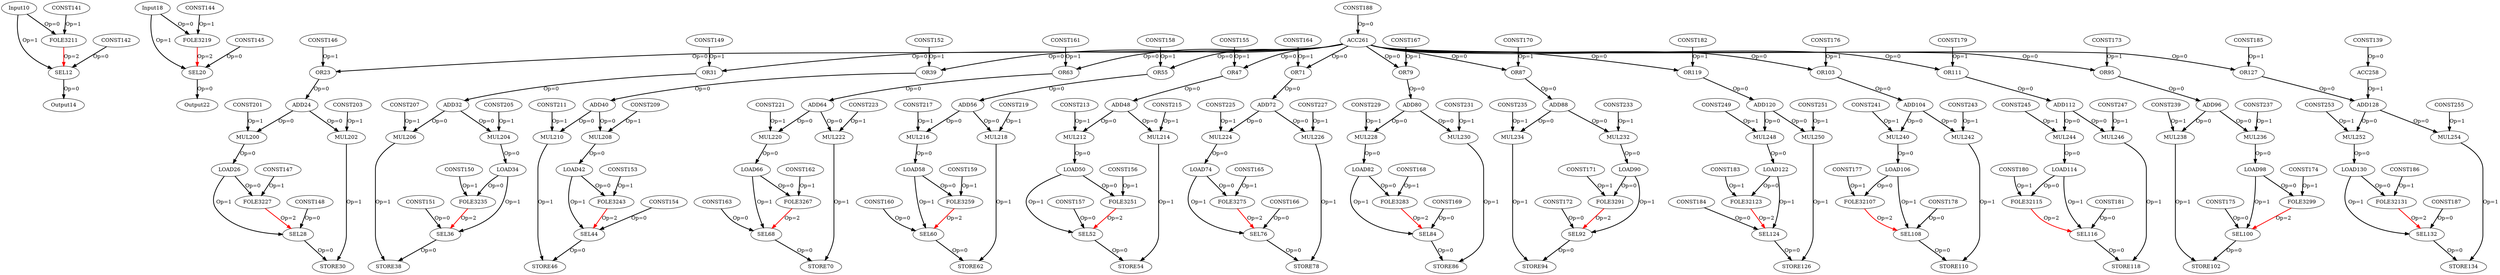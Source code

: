 Digraph G {
Input10[opcode=Input, ref_name="arg", size="7108", offset="0, 0", pattern="64, 7, 64, 16"];
FOLE3211[opcode=FOLE32];
SEL12[opcode=SEL];
Output14[opcode=Output, ref_name="arg1", size="7108", offset="0, 0", pattern="64, 7, 64, 16"];
Input18[opcode=Input, ref_name="arg", size="7108", offset="0, 4", pattern="64, 7, 64, 16"];
FOLE3219[opcode=FOLE32];
SEL20[opcode=SEL];
Output22[opcode=Output, ref_name="arg1", size="7112", offset="0, 4", pattern="64, 7, 64, 16"];
OR23[opcode=OR];
ADD24[opcode=ADD];
LOAD26[opcode=LOAD, ref_name="arg", size="7108", offset="0, 0", cycles="112"];
FOLE3227[opcode=FOLE32];
SEL28[opcode=SEL];
STORE30[opcode=STORE, ref_name="arg1", size="4", offset="0, 0", cycles="112"];
OR31[opcode=OR];
ADD32[opcode=ADD];
LOAD34[opcode=LOAD, ref_name="arg", size="7108", offset="0, 0", cycles="112"];
FOLE3235[opcode=FOLE32];
SEL36[opcode=SEL];
STORE38[opcode=STORE, ref_name="arg1", size="4", offset="0, 0", cycles="112"];
OR39[opcode=OR];
ADD40[opcode=ADD];
LOAD42[opcode=LOAD, ref_name="arg", size="7108", offset="0, 0", cycles="112"];
FOLE3243[opcode=FOLE32];
SEL44[opcode=SEL];
STORE46[opcode=STORE, ref_name="arg1", size="4", offset="0, 0", cycles="112"];
OR47[opcode=OR];
ADD48[opcode=ADD];
LOAD50[opcode=LOAD, ref_name="arg", size="7108", offset="0, 0", cycles="112"];
FOLE3251[opcode=FOLE32];
SEL52[opcode=SEL];
STORE54[opcode=STORE, ref_name="arg1", size="4", offset="0, 0", cycles="112"];
OR55[opcode=OR];
ADD56[opcode=ADD];
LOAD58[opcode=LOAD, ref_name="arg", size="7108", offset="0, 0", cycles="112"];
FOLE3259[opcode=FOLE32];
SEL60[opcode=SEL];
STORE62[opcode=STORE, ref_name="arg1", size="4", offset="0, 0", cycles="112"];
OR63[opcode=OR];
ADD64[opcode=ADD];
LOAD66[opcode=LOAD, ref_name="arg", size="7108", offset="0, 0", cycles="112"];
FOLE3267[opcode=FOLE32];
SEL68[opcode=SEL];
STORE70[opcode=STORE, ref_name="arg1", size="4", offset="0, 0", cycles="112"];
OR71[opcode=OR];
ADD72[opcode=ADD];
LOAD74[opcode=LOAD, ref_name="arg", size="7108", offset="0, 0", cycles="112"];
FOLE3275[opcode=FOLE32];
SEL76[opcode=SEL];
STORE78[opcode=STORE, ref_name="arg1", size="4", offset="0, 0", cycles="112"];
OR79[opcode=OR];
ADD80[opcode=ADD];
LOAD82[opcode=LOAD, ref_name="arg", size="7108", offset="0, 0", cycles="112"];
FOLE3283[opcode=FOLE32];
SEL84[opcode=SEL];
STORE86[opcode=STORE, ref_name="arg1", size="4", offset="0, 0", cycles="112"];
OR87[opcode=OR];
ADD88[opcode=ADD];
LOAD90[opcode=LOAD, ref_name="arg", size="7108", offset="0, 0", cycles="112"];
FOLE3291[opcode=FOLE32];
SEL92[opcode=SEL];
STORE94[opcode=STORE, ref_name="arg1", size="4", offset="0, 0", cycles="112"];
OR95[opcode=OR];
ADD96[opcode=ADD];
LOAD98[opcode=LOAD, ref_name="arg", size="7108", offset="0, 0", cycles="112"];
FOLE3299[opcode=FOLE32];
SEL100[opcode=SEL];
STORE102[opcode=STORE, ref_name="arg1", size="4", offset="0, 0", cycles="112"];
OR103[opcode=OR];
ADD104[opcode=ADD];
LOAD106[opcode=LOAD, ref_name="arg", size="7108", offset="0, 0", cycles="112"];
FOLE32107[opcode=FOLE32];
SEL108[opcode=SEL];
STORE110[opcode=STORE, ref_name="arg1", size="4", offset="0, 0", cycles="112"];
OR111[opcode=OR];
ADD112[opcode=ADD];
LOAD114[opcode=LOAD, ref_name="arg", size="7108", offset="0, 0", cycles="112"];
FOLE32115[opcode=FOLE32];
SEL116[opcode=SEL];
STORE118[opcode=STORE, ref_name="arg1", size="4", offset="0, 0", cycles="112"];
OR119[opcode=OR];
ADD120[opcode=ADD];
LOAD122[opcode=LOAD, ref_name="arg", size="7108", offset="0, 0", cycles="112"];
FOLE32123[opcode=FOLE32];
SEL124[opcode=SEL];
STORE126[opcode=STORE, ref_name="arg1", size="4", offset="0, 0", cycles="112"];
OR127[opcode=OR];
ADD128[opcode=ADD];
LOAD130[opcode=LOAD, ref_name="arg", size="7108", offset="0, 0", cycles="112"];
FOLE32131[opcode=FOLE32];
SEL132[opcode=SEL];
STORE134[opcode=STORE, ref_name="arg1", size="4", offset="0, 0", cycles="112"];
CONST139[opcode=CONST, value=112];
CONST141[opcode=CONST, value=0];
CONST142[opcode=CONST, value=0];
CONST144[opcode=CONST, value=0];
CONST145[opcode=CONST, value=0];
CONST146[opcode=CONST, value=2];
CONST147[opcode=CONST, value=0];
CONST148[opcode=CONST, value=0];
CONST149[opcode=CONST, value=3];
CONST150[opcode=CONST, value=0];
CONST151[opcode=CONST, value=0];
CONST152[opcode=CONST, value=4];
CONST153[opcode=CONST, value=0];
CONST154[opcode=CONST, value=0];
CONST155[opcode=CONST, value=5];
CONST156[opcode=CONST, value=0];
CONST157[opcode=CONST, value=0];
CONST158[opcode=CONST, value=6];
CONST159[opcode=CONST, value=0];
CONST160[opcode=CONST, value=0];
CONST161[opcode=CONST, value=7];
CONST162[opcode=CONST, value=0];
CONST163[opcode=CONST, value=0];
CONST164[opcode=CONST, value=8];
CONST165[opcode=CONST, value=0];
CONST166[opcode=CONST, value=0];
CONST167[opcode=CONST, value=9];
CONST168[opcode=CONST, value=0];
CONST169[opcode=CONST, value=0];
CONST170[opcode=CONST, value=10];
CONST171[opcode=CONST, value=0];
CONST172[opcode=CONST, value=0];
CONST173[opcode=CONST, value=11];
CONST174[opcode=CONST, value=0];
CONST175[opcode=CONST, value=0];
CONST176[opcode=CONST, value=12];
CONST177[opcode=CONST, value=0];
CONST178[opcode=CONST, value=0];
CONST179[opcode=CONST, value=13];
CONST180[opcode=CONST, value=0];
CONST181[opcode=CONST, value=0];
CONST182[opcode=CONST, value=14];
CONST183[opcode=CONST, value=0];
CONST184[opcode=CONST, value=0];
CONST185[opcode=CONST, value=15];
CONST186[opcode=CONST, value=0];
CONST187[opcode=CONST, value=0];
CONST188[opcode=CONST, value=16];
MUL200[opcode=MUL];
CONST201[opcode=CONST, value=4];
MUL202[opcode=MUL];
CONST203[opcode=CONST, value=4];
MUL204[opcode=MUL];
CONST205[opcode=CONST, value=4];
MUL206[opcode=MUL];
CONST207[opcode=CONST, value=4];
MUL208[opcode=MUL];
CONST209[opcode=CONST, value=4];
MUL210[opcode=MUL];
CONST211[opcode=CONST, value=4];
MUL212[opcode=MUL];
CONST213[opcode=CONST, value=4];
MUL214[opcode=MUL];
CONST215[opcode=CONST, value=4];
MUL216[opcode=MUL];
CONST217[opcode=CONST, value=4];
MUL218[opcode=MUL];
CONST219[opcode=CONST, value=4];
MUL220[opcode=MUL];
CONST221[opcode=CONST, value=4];
MUL222[opcode=MUL];
CONST223[opcode=CONST, value=4];
MUL224[opcode=MUL];
CONST225[opcode=CONST, value=4];
MUL226[opcode=MUL];
CONST227[opcode=CONST, value=4];
MUL228[opcode=MUL];
CONST229[opcode=CONST, value=4];
MUL230[opcode=MUL];
CONST231[opcode=CONST, value=4];
MUL232[opcode=MUL];
CONST233[opcode=CONST, value=4];
MUL234[opcode=MUL];
CONST235[opcode=CONST, value=4];
MUL236[opcode=MUL];
CONST237[opcode=CONST, value=4];
MUL238[opcode=MUL];
CONST239[opcode=CONST, value=4];
MUL240[opcode=MUL];
CONST241[opcode=CONST, value=4];
MUL242[opcode=MUL];
CONST243[opcode=CONST, value=4];
MUL244[opcode=MUL];
CONST245[opcode=CONST, value=4];
MUL246[opcode=MUL];
CONST247[opcode=CONST, value=4];
MUL248[opcode=MUL];
CONST249[opcode=CONST, value=4];
MUL250[opcode=MUL];
CONST251[opcode=CONST, value=4];
MUL252[opcode=MUL];
CONST253[opcode=CONST, value=4];
MUL254[opcode=MUL];
CONST255[opcode=CONST, value=4];
ACC258[opcode=ACC, acc_params="0, 16, 7, 1", acc_first=0];
ACC261[opcode=ACC, acc_params="0, 7, 1, 16", acc_first=0];
Input10 -> SEL12[operand = 1 ,color = black, style = bold, label = "Op=1"];
Input10 -> FOLE3211[operand = 0 ,color = black, style = bold, label = "Op=0"];
CONST141 -> FOLE3211[operand = 1 ,color = black, style = bold, label = "Op=1"];
FOLE3211 -> SEL12[operand = 2 ,color = red, style = bold, label = "Op=2"];
CONST142 -> SEL12[operand = 0 ,color = black, style = bold, label = "Op=0"];
SEL12 -> Output14[operand = 0 ,color = black, style = bold, label = "Op=0"];
Input18 -> SEL20[operand = 1 ,color = black, style = bold, label = "Op=1"];
Input18 -> FOLE3219[operand = 0 ,color = black, style = bold, label = "Op=0"];
CONST144 -> FOLE3219[operand = 1 ,color = black, style = bold, label = "Op=1"];
FOLE3219 -> SEL20[operand = 2 ,color = red, style = bold, label = "Op=2"];
CONST145 -> SEL20[operand = 0 ,color = black, style = bold, label = "Op=0"];
SEL20 -> Output22[operand = 0 ,color = black, style = bold, label = "Op=0"];
CONST146 -> OR23[operand = 1 ,color = black, style = bold, label = "Op=1"];
OR23 -> ADD24[operand = 0 ,color = black, style = bold, label = "Op=0"];
LOAD26 -> SEL28[operand = 1 ,color = black, style = bold, label = "Op=1"];
LOAD26 -> FOLE3227[operand = 0 ,color = black, style = bold, label = "Op=0"];
CONST147 -> FOLE3227[operand = 1 ,color = black, style = bold, label = "Op=1"];
FOLE3227 -> SEL28[operand = 2 ,color = red, style = bold, label = "Op=2"];
CONST148 -> SEL28[operand = 0 ,color = black, style = bold, label = "Op=0"];
SEL28 -> STORE30[operand = 0 ,color = black, style = bold, label = "Op=0"];
CONST149 -> OR31[operand = 1 ,color = black, style = bold, label = "Op=1"];
OR31 -> ADD32[operand = 0 ,color = black, style = bold, label = "Op=0"];
LOAD34 -> SEL36[operand = 1 ,color = black, style = bold, label = "Op=1"];
LOAD34 -> FOLE3235[operand = 0 ,color = black, style = bold, label = "Op=0"];
CONST150 -> FOLE3235[operand = 1 ,color = black, style = bold, label = "Op=1"];
FOLE3235 -> SEL36[operand = 2 ,color = red, style = bold, label = "Op=2"];
CONST151 -> SEL36[operand = 0 ,color = black, style = bold, label = "Op=0"];
SEL36 -> STORE38[operand = 0 ,color = black, style = bold, label = "Op=0"];
CONST152 -> OR39[operand = 1 ,color = black, style = bold, label = "Op=1"];
OR39 -> ADD40[operand = 0 ,color = black, style = bold, label = "Op=0"];
LOAD42 -> SEL44[operand = 1 ,color = black, style = bold, label = "Op=1"];
LOAD42 -> FOLE3243[operand = 0 ,color = black, style = bold, label = "Op=0"];
CONST153 -> FOLE3243[operand = 1 ,color = black, style = bold, label = "Op=1"];
FOLE3243 -> SEL44[operand = 2 ,color = red, style = bold, label = "Op=2"];
CONST154 -> SEL44[operand = 0 ,color = black, style = bold, label = "Op=0"];
SEL44 -> STORE46[operand = 0 ,color = black, style = bold, label = "Op=0"];
CONST155 -> OR47[operand = 1 ,color = black, style = bold, label = "Op=1"];
OR47 -> ADD48[operand = 0 ,color = black, style = bold, label = "Op=0"];
LOAD50 -> SEL52[operand = 1 ,color = black, style = bold, label = "Op=1"];
LOAD50 -> FOLE3251[operand = 0 ,color = black, style = bold, label = "Op=0"];
CONST156 -> FOLE3251[operand = 1 ,color = black, style = bold, label = "Op=1"];
FOLE3251 -> SEL52[operand = 2 ,color = red, style = bold, label = "Op=2"];
CONST157 -> SEL52[operand = 0 ,color = black, style = bold, label = "Op=0"];
SEL52 -> STORE54[operand = 0 ,color = black, style = bold, label = "Op=0"];
CONST158 -> OR55[operand = 1 ,color = black, style = bold, label = "Op=1"];
OR55 -> ADD56[operand = 0 ,color = black, style = bold, label = "Op=0"];
LOAD58 -> SEL60[operand = 1 ,color = black, style = bold, label = "Op=1"];
LOAD58 -> FOLE3259[operand = 0 ,color = black, style = bold, label = "Op=0"];
CONST159 -> FOLE3259[operand = 1 ,color = black, style = bold, label = "Op=1"];
FOLE3259 -> SEL60[operand = 2 ,color = red, style = bold, label = "Op=2"];
CONST160 -> SEL60[operand = 0 ,color = black, style = bold, label = "Op=0"];
SEL60 -> STORE62[operand = 0 ,color = black, style = bold, label = "Op=0"];
CONST161 -> OR63[operand = 1 ,color = black, style = bold, label = "Op=1"];
OR63 -> ADD64[operand = 0 ,color = black, style = bold, label = "Op=0"];
LOAD66 -> SEL68[operand = 1 ,color = black, style = bold, label = "Op=1"];
LOAD66 -> FOLE3267[operand = 0 ,color = black, style = bold, label = "Op=0"];
CONST162 -> FOLE3267[operand = 1 ,color = black, style = bold, label = "Op=1"];
FOLE3267 -> SEL68[operand = 2 ,color = red, style = bold, label = "Op=2"];
CONST163 -> SEL68[operand = 0 ,color = black, style = bold, label = "Op=0"];
SEL68 -> STORE70[operand = 0 ,color = black, style = bold, label = "Op=0"];
CONST164 -> OR71[operand = 1 ,color = black, style = bold, label = "Op=1"];
OR71 -> ADD72[operand = 0 ,color = black, style = bold, label = "Op=0"];
LOAD74 -> SEL76[operand = 1 ,color = black, style = bold, label = "Op=1"];
LOAD74 -> FOLE3275[operand = 0 ,color = black, style = bold, label = "Op=0"];
CONST165 -> FOLE3275[operand = 1 ,color = black, style = bold, label = "Op=1"];
FOLE3275 -> SEL76[operand = 2 ,color = red, style = bold, label = "Op=2"];
CONST166 -> SEL76[operand = 0 ,color = black, style = bold, label = "Op=0"];
SEL76 -> STORE78[operand = 0 ,color = black, style = bold, label = "Op=0"];
CONST167 -> OR79[operand = 1 ,color = black, style = bold, label = "Op=1"];
OR79 -> ADD80[operand = 0 ,color = black, style = bold, label = "Op=0"];
LOAD82 -> SEL84[operand = 1 ,color = black, style = bold, label = "Op=1"];
LOAD82 -> FOLE3283[operand = 0 ,color = black, style = bold, label = "Op=0"];
CONST168 -> FOLE3283[operand = 1 ,color = black, style = bold, label = "Op=1"];
FOLE3283 -> SEL84[operand = 2 ,color = red, style = bold, label = "Op=2"];
CONST169 -> SEL84[operand = 0 ,color = black, style = bold, label = "Op=0"];
SEL84 -> STORE86[operand = 0 ,color = black, style = bold, label = "Op=0"];
CONST170 -> OR87[operand = 1 ,color = black, style = bold, label = "Op=1"];
OR87 -> ADD88[operand = 0 ,color = black, style = bold, label = "Op=0"];
LOAD90 -> SEL92[operand = 1 ,color = black, style = bold, label = "Op=1"];
LOAD90 -> FOLE3291[operand = 0 ,color = black, style = bold, label = "Op=0"];
CONST171 -> FOLE3291[operand = 1 ,color = black, style = bold, label = "Op=1"];
FOLE3291 -> SEL92[operand = 2 ,color = red, style = bold, label = "Op=2"];
CONST172 -> SEL92[operand = 0 ,color = black, style = bold, label = "Op=0"];
SEL92 -> STORE94[operand = 0 ,color = black, style = bold, label = "Op=0"];
CONST173 -> OR95[operand = 1 ,color = black, style = bold, label = "Op=1"];
OR95 -> ADD96[operand = 0 ,color = black, style = bold, label = "Op=0"];
LOAD98 -> SEL100[operand = 1 ,color = black, style = bold, label = "Op=1"];
LOAD98 -> FOLE3299[operand = 0 ,color = black, style = bold, label = "Op=0"];
CONST174 -> FOLE3299[operand = 1 ,color = black, style = bold, label = "Op=1"];
FOLE3299 -> SEL100[operand = 2 ,color = red, style = bold, label = "Op=2"];
CONST175 -> SEL100[operand = 0 ,color = black, style = bold, label = "Op=0"];
SEL100 -> STORE102[operand = 0 ,color = black, style = bold, label = "Op=0"];
CONST176 -> OR103[operand = 1 ,color = black, style = bold, label = "Op=1"];
OR103 -> ADD104[operand = 0 ,color = black, style = bold, label = "Op=0"];
LOAD106 -> SEL108[operand = 1 ,color = black, style = bold, label = "Op=1"];
LOAD106 -> FOLE32107[operand = 0 ,color = black, style = bold, label = "Op=0"];
CONST177 -> FOLE32107[operand = 1 ,color = black, style = bold, label = "Op=1"];
FOLE32107 -> SEL108[operand = 2 ,color = red, style = bold, label = "Op=2"];
CONST178 -> SEL108[operand = 0 ,color = black, style = bold, label = "Op=0"];
SEL108 -> STORE110[operand = 0 ,color = black, style = bold, label = "Op=0"];
CONST179 -> OR111[operand = 1 ,color = black, style = bold, label = "Op=1"];
OR111 -> ADD112[operand = 0 ,color = black, style = bold, label = "Op=0"];
LOAD114 -> SEL116[operand = 1 ,color = black, style = bold, label = "Op=1"];
LOAD114 -> FOLE32115[operand = 0 ,color = black, style = bold, label = "Op=0"];
CONST180 -> FOLE32115[operand = 1 ,color = black, style = bold, label = "Op=1"];
FOLE32115 -> SEL116[operand = 2 ,color = red, style = bold, label = "Op=2"];
CONST181 -> SEL116[operand = 0 ,color = black, style = bold, label = "Op=0"];
SEL116 -> STORE118[operand = 0 ,color = black, style = bold, label = "Op=0"];
CONST182 -> OR119[operand = 1 ,color = black, style = bold, label = "Op=1"];
OR119 -> ADD120[operand = 0 ,color = black, style = bold, label = "Op=0"];
LOAD122 -> SEL124[operand = 1 ,color = black, style = bold, label = "Op=1"];
LOAD122 -> FOLE32123[operand = 0 ,color = black, style = bold, label = "Op=0"];
CONST183 -> FOLE32123[operand = 1 ,color = black, style = bold, label = "Op=1"];
FOLE32123 -> SEL124[operand = 2 ,color = red, style = bold, label = "Op=2"];
CONST184 -> SEL124[operand = 0 ,color = black, style = bold, label = "Op=0"];
SEL124 -> STORE126[operand = 0 ,color = black, style = bold, label = "Op=0"];
CONST185 -> OR127[operand = 1 ,color = black, style = bold, label = "Op=1"];
OR127 -> ADD128[operand = 0 ,color = black, style = bold, label = "Op=0"];
LOAD130 -> SEL132[operand = 1 ,color = black, style = bold, label = "Op=1"];
LOAD130 -> FOLE32131[operand = 0 ,color = black, style = bold, label = "Op=0"];
CONST186 -> FOLE32131[operand = 1 ,color = black, style = bold, label = "Op=1"];
FOLE32131 -> SEL132[operand = 2 ,color = red, style = bold, label = "Op=2"];
CONST187 -> SEL132[operand = 0 ,color = black, style = bold, label = "Op=0"];
SEL132 -> STORE134[operand = 0 ,color = black, style = bold, label = "Op=0"];
ADD24 -> MUL200[operand = 0 ,color = black, style = bold, label = "Op=0"];
CONST201 -> MUL200[operand = 1 ,color = black, style = bold, label = "Op=1"];
MUL200 -> LOAD26[operand = 0 ,color = black, style = bold, label = "Op=0"];
ADD24 -> MUL202[operand = 0 ,color = black, style = bold, label = "Op=0"];
CONST203 -> MUL202[operand = 1 ,color = black, style = bold, label = "Op=1"];
MUL202 -> STORE30[operand = 1 ,color = black, style = bold, label = "Op=1"];
ADD32 -> MUL204[operand = 0 ,color = black, style = bold, label = "Op=0"];
CONST205 -> MUL204[operand = 1 ,color = black, style = bold, label = "Op=1"];
MUL204 -> LOAD34[operand = 0 ,color = black, style = bold, label = "Op=0"];
ADD32 -> MUL206[operand = 0 ,color = black, style = bold, label = "Op=0"];
CONST207 -> MUL206[operand = 1 ,color = black, style = bold, label = "Op=1"];
MUL206 -> STORE38[operand = 1 ,color = black, style = bold, label = "Op=1"];
ADD40 -> MUL208[operand = 0 ,color = black, style = bold, label = "Op=0"];
CONST209 -> MUL208[operand = 1 ,color = black, style = bold, label = "Op=1"];
MUL208 -> LOAD42[operand = 0 ,color = black, style = bold, label = "Op=0"];
ADD40 -> MUL210[operand = 0 ,color = black, style = bold, label = "Op=0"];
CONST211 -> MUL210[operand = 1 ,color = black, style = bold, label = "Op=1"];
MUL210 -> STORE46[operand = 1 ,color = black, style = bold, label = "Op=1"];
ADD48 -> MUL212[operand = 0 ,color = black, style = bold, label = "Op=0"];
CONST213 -> MUL212[operand = 1 ,color = black, style = bold, label = "Op=1"];
MUL212 -> LOAD50[operand = 0 ,color = black, style = bold, label = "Op=0"];
ADD48 -> MUL214[operand = 0 ,color = black, style = bold, label = "Op=0"];
CONST215 -> MUL214[operand = 1 ,color = black, style = bold, label = "Op=1"];
MUL214 -> STORE54[operand = 1 ,color = black, style = bold, label = "Op=1"];
ADD56 -> MUL216[operand = 0 ,color = black, style = bold, label = "Op=0"];
CONST217 -> MUL216[operand = 1 ,color = black, style = bold, label = "Op=1"];
MUL216 -> LOAD58[operand = 0 ,color = black, style = bold, label = "Op=0"];
ADD56 -> MUL218[operand = 0 ,color = black, style = bold, label = "Op=0"];
CONST219 -> MUL218[operand = 1 ,color = black, style = bold, label = "Op=1"];
MUL218 -> STORE62[operand = 1 ,color = black, style = bold, label = "Op=1"];
ADD64 -> MUL220[operand = 0 ,color = black, style = bold, label = "Op=0"];
CONST221 -> MUL220[operand = 1 ,color = black, style = bold, label = "Op=1"];
MUL220 -> LOAD66[operand = 0 ,color = black, style = bold, label = "Op=0"];
ADD64 -> MUL222[operand = 0 ,color = black, style = bold, label = "Op=0"];
CONST223 -> MUL222[operand = 1 ,color = black, style = bold, label = "Op=1"];
MUL222 -> STORE70[operand = 1 ,color = black, style = bold, label = "Op=1"];
ADD72 -> MUL224[operand = 0 ,color = black, style = bold, label = "Op=0"];
CONST225 -> MUL224[operand = 1 ,color = black, style = bold, label = "Op=1"];
MUL224 -> LOAD74[operand = 0 ,color = black, style = bold, label = "Op=0"];
ADD72 -> MUL226[operand = 0 ,color = black, style = bold, label = "Op=0"];
CONST227 -> MUL226[operand = 1 ,color = black, style = bold, label = "Op=1"];
MUL226 -> STORE78[operand = 1 ,color = black, style = bold, label = "Op=1"];
ADD80 -> MUL228[operand = 0 ,color = black, style = bold, label = "Op=0"];
CONST229 -> MUL228[operand = 1 ,color = black, style = bold, label = "Op=1"];
MUL228 -> LOAD82[operand = 0 ,color = black, style = bold, label = "Op=0"];
ADD80 -> MUL230[operand = 0 ,color = black, style = bold, label = "Op=0"];
CONST231 -> MUL230[operand = 1 ,color = black, style = bold, label = "Op=1"];
MUL230 -> STORE86[operand = 1 ,color = black, style = bold, label = "Op=1"];
ADD88 -> MUL232[operand = 0 ,color = black, style = bold, label = "Op=0"];
CONST233 -> MUL232[operand = 1 ,color = black, style = bold, label = "Op=1"];
MUL232 -> LOAD90[operand = 0 ,color = black, style = bold, label = "Op=0"];
ADD88 -> MUL234[operand = 0 ,color = black, style = bold, label = "Op=0"];
CONST235 -> MUL234[operand = 1 ,color = black, style = bold, label = "Op=1"];
MUL234 -> STORE94[operand = 1 ,color = black, style = bold, label = "Op=1"];
ADD96 -> MUL236[operand = 0 ,color = black, style = bold, label = "Op=0"];
CONST237 -> MUL236[operand = 1 ,color = black, style = bold, label = "Op=1"];
MUL236 -> LOAD98[operand = 0 ,color = black, style = bold, label = "Op=0"];
ADD96 -> MUL238[operand = 0 ,color = black, style = bold, label = "Op=0"];
CONST239 -> MUL238[operand = 1 ,color = black, style = bold, label = "Op=1"];
MUL238 -> STORE102[operand = 1 ,color = black, style = bold, label = "Op=1"];
ADD104 -> MUL240[operand = 0 ,color = black, style = bold, label = "Op=0"];
CONST241 -> MUL240[operand = 1 ,color = black, style = bold, label = "Op=1"];
MUL240 -> LOAD106[operand = 0 ,color = black, style = bold, label = "Op=0"];
ADD104 -> MUL242[operand = 0 ,color = black, style = bold, label = "Op=0"];
CONST243 -> MUL242[operand = 1 ,color = black, style = bold, label = "Op=1"];
MUL242 -> STORE110[operand = 1 ,color = black, style = bold, label = "Op=1"];
ADD112 -> MUL244[operand = 0 ,color = black, style = bold, label = "Op=0"];
CONST245 -> MUL244[operand = 1 ,color = black, style = bold, label = "Op=1"];
MUL244 -> LOAD114[operand = 0 ,color = black, style = bold, label = "Op=0"];
ADD112 -> MUL246[operand = 0 ,color = black, style = bold, label = "Op=0"];
CONST247 -> MUL246[operand = 1 ,color = black, style = bold, label = "Op=1"];
MUL246 -> STORE118[operand = 1 ,color = black, style = bold, label = "Op=1"];
ADD120 -> MUL248[operand = 0 ,color = black, style = bold, label = "Op=0"];
CONST249 -> MUL248[operand = 1 ,color = black, style = bold, label = "Op=1"];
MUL248 -> LOAD122[operand = 0 ,color = black, style = bold, label = "Op=0"];
ADD120 -> MUL250[operand = 0 ,color = black, style = bold, label = "Op=0"];
CONST251 -> MUL250[operand = 1 ,color = black, style = bold, label = "Op=1"];
MUL250 -> STORE126[operand = 1 ,color = black, style = bold, label = "Op=1"];
ADD128 -> MUL252[operand = 0 ,color = black, style = bold, label = "Op=0"];
CONST253 -> MUL252[operand = 1 ,color = black, style = bold, label = "Op=1"];
MUL252 -> LOAD130[operand = 0 ,color = black, style = bold, label = "Op=0"];
ADD128 -> MUL254[operand = 0 ,color = black, style = bold, label = "Op=0"];
CONST255 -> MUL254[operand = 1 ,color = black, style = bold, label = "Op=1"];
MUL254 -> STORE134[operand = 1 ,color = black, style = bold, label = "Op=1"];
ACC261 -> OR127[operand = 0 ,color = black, style = bold, label = "Op=0"];
ACC261 -> OR119[operand = 0 ,color = black, style = bold, label = "Op=0"];
ACC261 -> OR111[operand = 0 ,color = black, style = bold, label = "Op=0"];
ACC261 -> OR103[operand = 0 ,color = black, style = bold, label = "Op=0"];
ACC261 -> OR95[operand = 0 ,color = black, style = bold, label = "Op=0"];
ACC261 -> OR87[operand = 0 ,color = black, style = bold, label = "Op=0"];
ACC261 -> OR79[operand = 0 ,color = black, style = bold, label = "Op=0"];
ACC261 -> OR71[operand = 0 ,color = black, style = bold, label = "Op=0"];
ACC261 -> OR63[operand = 0 ,color = black, style = bold, label = "Op=0"];
ACC261 -> OR55[operand = 0 ,color = black, style = bold, label = "Op=0"];
ACC261 -> OR47[operand = 0 ,color = black, style = bold, label = "Op=0"];
ACC261 -> OR39[operand = 0 ,color = black, style = bold, label = "Op=0"];
ACC261 -> OR31[operand = 0 ,color = black, style = bold, label = "Op=0"];
ACC261 -> OR23[operand = 0 ,color = black, style = bold, label = "Op=0"];
CONST139 -> ACC258[operand = 0 ,color = black, style = bold, label = "Op=0"];
CONST188 -> ACC261[operand = 0 ,color = black, style = bold, label = "Op=0"];
ACC258 -> ADD128[operand = 1 ,color = black, style = bold, label = "Op=1"];
}
